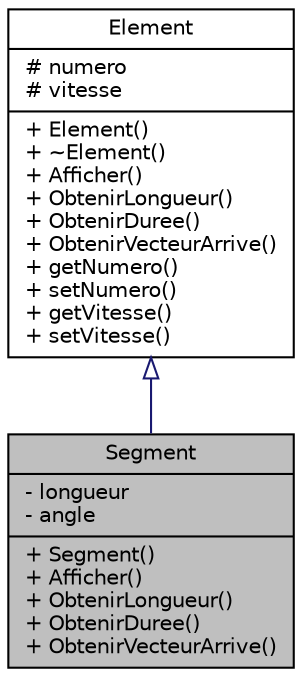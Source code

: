 digraph "Segment"
{
  edge [fontname="Helvetica",fontsize="10",labelfontname="Helvetica",labelfontsize="10"];
  node [fontname="Helvetica",fontsize="10",shape=record];
  Node0 [label="{Segment\n|- longueur\l- angle\l|+ Segment()\l+ Afficher()\l+ ObtenirLongueur()\l+ ObtenirDuree()\l+ ObtenirVecteurArrive()\l}",height=0.2,width=0.4,color="black", fillcolor="grey75", style="filled", fontcolor="black"];
  Node1 -> Node0 [dir="back",color="midnightblue",fontsize="10",style="solid",arrowtail="onormal",fontname="Helvetica"];
  Node1 [label="{Element\n|# numero\l# vitesse\l|+ Element()\l+ ~Element()\l+ Afficher()\l+ ObtenirLongueur()\l+ ObtenirDuree()\l+ ObtenirVecteurArrive()\l+ getNumero()\l+ setNumero()\l+ getVitesse()\l+ setVitesse()\l}",height=0.2,width=0.4,color="black", fillcolor="white", style="filled",URL="$class_element.html"];
}
